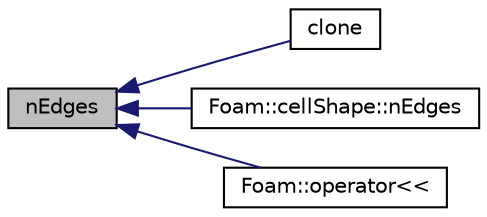 digraph "nEdges"
{
  bgcolor="transparent";
  edge [fontname="Helvetica",fontsize="10",labelfontname="Helvetica",labelfontsize="10"];
  node [fontname="Helvetica",fontsize="10",shape=record];
  rankdir="LR";
  Node1 [label="nEdges",height=0.2,width=0.4,color="black", fillcolor="grey75", style="filled", fontcolor="black"];
  Node1 -> Node2 [dir="back",color="midnightblue",fontsize="10",style="solid",fontname="Helvetica"];
  Node2 [label="clone",height=0.2,width=0.4,color="black",URL="$a00212.html#a273856c88778977e0ee62a9215ed10eb",tooltip="Return clone. "];
  Node1 -> Node3 [dir="back",color="midnightblue",fontsize="10",style="solid",fontname="Helvetica"];
  Node3 [label="Foam::cellShape::nEdges",height=0.2,width=0.4,color="black",URL="$a00221.html#a0deb9aded05cf54f9d538cf9d97c6b0f",tooltip="Number of edges. "];
  Node1 -> Node4 [dir="back",color="midnightblue",fontsize="10",style="solid",fontname="Helvetica"];
  Node4 [label="Foam::operator\<\<",height=0.2,width=0.4,color="black",URL="$a10887.html#ac044f2b6797813369671e1ba02e01166"];
}

